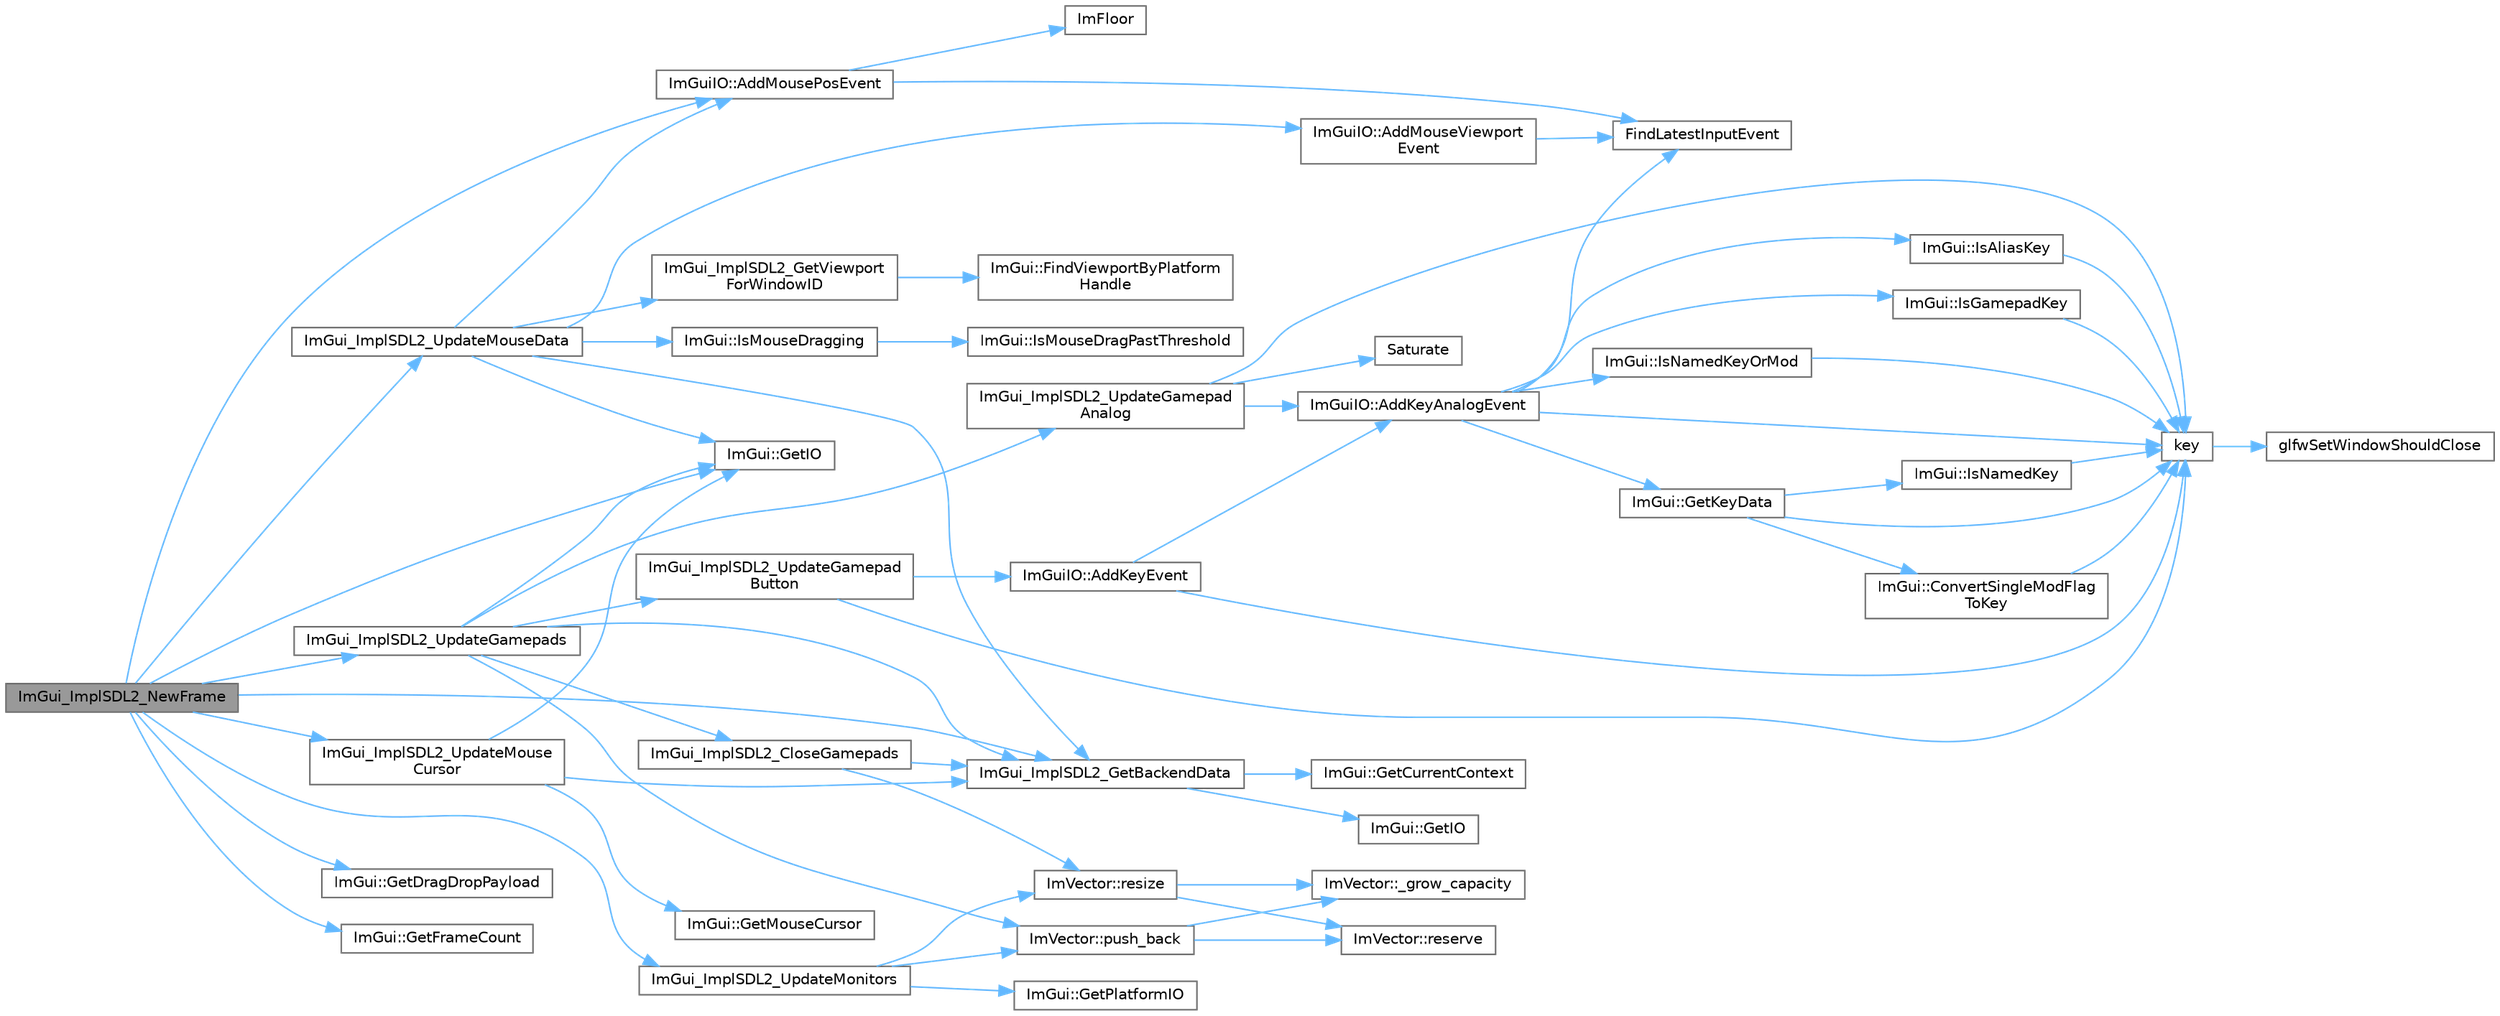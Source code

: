 digraph "ImGui_ImplSDL2_NewFrame"
{
 // LATEX_PDF_SIZE
  bgcolor="transparent";
  edge [fontname=Helvetica,fontsize=10,labelfontname=Helvetica,labelfontsize=10];
  node [fontname=Helvetica,fontsize=10,shape=box,height=0.2,width=0.4];
  rankdir="LR";
  Node1 [id="Node000001",label="ImGui_ImplSDL2_NewFrame",height=0.2,width=0.4,color="gray40", fillcolor="grey60", style="filled", fontcolor="black",tooltip=" "];
  Node1 -> Node2 [id="edge63_Node000001_Node000002",color="steelblue1",style="solid",tooltip=" "];
  Node2 [id="Node000002",label="ImGuiIO::AddMousePosEvent",height=0.2,width=0.4,color="grey40", fillcolor="white", style="filled",URL="$struct_im_gui_i_o.html#ab6423058bbb3503c3cf66e0e45ee606d",tooltip=" "];
  Node2 -> Node3 [id="edge64_Node000002_Node000003",color="steelblue1",style="solid",tooltip=" "];
  Node3 [id="Node000003",label="FindLatestInputEvent",height=0.2,width=0.4,color="grey40", fillcolor="white", style="filled",URL="$imgui_8cpp.html#ac07ec3acbc8eefe52f805b1ed55f670a",tooltip=" "];
  Node2 -> Node4 [id="edge65_Node000002_Node000004",color="steelblue1",style="solid",tooltip=" "];
  Node4 [id="Node000004",label="ImFloor",height=0.2,width=0.4,color="grey40", fillcolor="white", style="filled",URL="$imgui__internal_8h.html#a51a84b6be21807818b857a8565d97912",tooltip=" "];
  Node1 -> Node5 [id="edge66_Node000001_Node000005",color="steelblue1",style="solid",tooltip=" "];
  Node5 [id="Node000005",label="ImGui::GetDragDropPayload",height=0.2,width=0.4,color="grey40", fillcolor="white", style="filled",URL="$namespace_im_gui.html#a1756b37d61154de489f1520179b4e294",tooltip=" "];
  Node1 -> Node6 [id="edge67_Node000001_Node000006",color="steelblue1",style="solid",tooltip=" "];
  Node6 [id="Node000006",label="ImGui::GetFrameCount",height=0.2,width=0.4,color="grey40", fillcolor="white", style="filled",URL="$namespace_im_gui.html#a0180211f23fc10807dfc3d2f6e8681f9",tooltip=" "];
  Node1 -> Node7 [id="edge68_Node000001_Node000007",color="steelblue1",style="solid",tooltip=" "];
  Node7 [id="Node000007",label="ImGui::GetIO",height=0.2,width=0.4,color="grey40", fillcolor="white", style="filled",URL="$namespace_im_gui.html#a3179e560812f878f3961ce803a5d9302",tooltip=" "];
  Node1 -> Node8 [id="edge69_Node000001_Node000008",color="steelblue1",style="solid",tooltip=" "];
  Node8 [id="Node000008",label="ImGui_ImplSDL2_GetBackendData",height=0.2,width=0.4,color="grey40", fillcolor="white", style="filled",URL="$imgui__impl__sdl2_8cpp.html#a4cbf777d0d8d67b4637ff3ba69b4a16a",tooltip=" "];
  Node8 -> Node9 [id="edge70_Node000008_Node000009",color="steelblue1",style="solid",tooltip=" "];
  Node9 [id="Node000009",label="ImGui::GetCurrentContext",height=0.2,width=0.4,color="grey40", fillcolor="white", style="filled",URL="$namespace_im_gui.html#af557a6de5538099a0f6047eb994bbf42",tooltip=" "];
  Node8 -> Node10 [id="edge71_Node000008_Node000010",color="steelblue1",style="solid",tooltip=" "];
  Node10 [id="Node000010",label="ImGui::GetIO",height=0.2,width=0.4,color="grey40", fillcolor="white", style="filled",URL="$namespace_im_gui.html#a7dea7d0530868f078324f14a308f0c3c",tooltip=" "];
  Node1 -> Node11 [id="edge72_Node000001_Node000011",color="steelblue1",style="solid",tooltip=" "];
  Node11 [id="Node000011",label="ImGui_ImplSDL2_UpdateGamepads",height=0.2,width=0.4,color="grey40", fillcolor="white", style="filled",URL="$imgui__impl__sdl2_8cpp.html#a7b2a9dbc58586430deed32e4e6282c85",tooltip=" "];
  Node11 -> Node7 [id="edge73_Node000011_Node000007",color="steelblue1",style="solid",tooltip=" "];
  Node11 -> Node12 [id="edge74_Node000011_Node000012",color="steelblue1",style="solid",tooltip=" "];
  Node12 [id="Node000012",label="ImGui_ImplSDL2_CloseGamepads",height=0.2,width=0.4,color="grey40", fillcolor="white", style="filled",URL="$imgui__impl__sdl2_8cpp.html#a3be9523b1a37f459f2f06aa3f7a259bb",tooltip=" "];
  Node12 -> Node8 [id="edge75_Node000012_Node000008",color="steelblue1",style="solid",tooltip=" "];
  Node12 -> Node13 [id="edge76_Node000012_Node000013",color="steelblue1",style="solid",tooltip=" "];
  Node13 [id="Node000013",label="ImVector::resize",height=0.2,width=0.4,color="grey40", fillcolor="white", style="filled",URL="$struct_im_vector.html#ac371dd62e56ae486b1a5038cf07eee56",tooltip=" "];
  Node13 -> Node14 [id="edge77_Node000013_Node000014",color="steelblue1",style="solid",tooltip=" "];
  Node14 [id="Node000014",label="ImVector::_grow_capacity",height=0.2,width=0.4,color="grey40", fillcolor="white", style="filled",URL="$struct_im_vector.html#a3a097635d464b1b70dc7d59996a88b28",tooltip=" "];
  Node13 -> Node15 [id="edge78_Node000013_Node000015",color="steelblue1",style="solid",tooltip=" "];
  Node15 [id="Node000015",label="ImVector::reserve",height=0.2,width=0.4,color="grey40", fillcolor="white", style="filled",URL="$struct_im_vector.html#a0f14f5736c3372157856eebb67123b75",tooltip=" "];
  Node11 -> Node8 [id="edge79_Node000011_Node000008",color="steelblue1",style="solid",tooltip=" "];
  Node11 -> Node16 [id="edge80_Node000011_Node000016",color="steelblue1",style="solid",tooltip=" "];
  Node16 [id="Node000016",label="ImGui_ImplSDL2_UpdateGamepad\lAnalog",height=0.2,width=0.4,color="grey40", fillcolor="white", style="filled",URL="$imgui__impl__sdl2_8cpp.html#aa597adca6b8e08d425dd054b13b7b981",tooltip=" "];
  Node16 -> Node17 [id="edge81_Node000016_Node000017",color="steelblue1",style="solid",tooltip=" "];
  Node17 [id="Node000017",label="ImGuiIO::AddKeyAnalogEvent",height=0.2,width=0.4,color="grey40", fillcolor="white", style="filled",URL="$struct_im_gui_i_o.html#ac88dcffd1c6785d00eedd5616315e48c",tooltip=" "];
  Node17 -> Node3 [id="edge82_Node000017_Node000003",color="steelblue1",style="solid",tooltip=" "];
  Node17 -> Node18 [id="edge83_Node000017_Node000018",color="steelblue1",style="solid",tooltip=" "];
  Node18 [id="Node000018",label="ImGui::GetKeyData",height=0.2,width=0.4,color="grey40", fillcolor="white", style="filled",URL="$namespace_im_gui.html#a6d32d70d6beb45537b605508b78216c3",tooltip=" "];
  Node18 -> Node19 [id="edge84_Node000018_Node000019",color="steelblue1",style="solid",tooltip=" "];
  Node19 [id="Node000019",label="ImGui::ConvertSingleModFlag\lToKey",height=0.2,width=0.4,color="grey40", fillcolor="white", style="filled",URL="$namespace_im_gui.html#ad540a8f07e5834f77f76a84626cdc70e",tooltip=" "];
  Node19 -> Node20 [id="edge85_Node000019_Node000020",color="steelblue1",style="solid",tooltip=" "];
  Node20 [id="Node000020",label="key",height=0.2,width=0.4,color="grey40", fillcolor="white", style="filled",URL="$gears_8c.html#accd6b5b92b78666e36543412d4ac14cd",tooltip=" "];
  Node20 -> Node21 [id="edge86_Node000020_Node000021",color="steelblue1",style="solid",tooltip=" "];
  Node21 [id="Node000021",label="glfwSetWindowShouldClose",height=0.2,width=0.4,color="grey40", fillcolor="white", style="filled",URL="$group__window.html#ga1cadeda7a1e2f224e06a8415d30741aa",tooltip="Sets the close flag of the specified window."];
  Node18 -> Node22 [id="edge87_Node000018_Node000022",color="steelblue1",style="solid",tooltip=" "];
  Node22 [id="Node000022",label="ImGui::IsNamedKey",height=0.2,width=0.4,color="grey40", fillcolor="white", style="filled",URL="$namespace_im_gui.html#a1e6a2ce7696a25d0dd0cf318e3b48a33",tooltip=" "];
  Node22 -> Node20 [id="edge88_Node000022_Node000020",color="steelblue1",style="solid",tooltip=" "];
  Node18 -> Node20 [id="edge89_Node000018_Node000020",color="steelblue1",style="solid",tooltip=" "];
  Node17 -> Node23 [id="edge90_Node000017_Node000023",color="steelblue1",style="solid",tooltip=" "];
  Node23 [id="Node000023",label="ImGui::IsAliasKey",height=0.2,width=0.4,color="grey40", fillcolor="white", style="filled",URL="$namespace_im_gui.html#ac8e09701fd3ff94f49df16ecd6526149",tooltip=" "];
  Node23 -> Node20 [id="edge91_Node000023_Node000020",color="steelblue1",style="solid",tooltip=" "];
  Node17 -> Node24 [id="edge92_Node000017_Node000024",color="steelblue1",style="solid",tooltip=" "];
  Node24 [id="Node000024",label="ImGui::IsGamepadKey",height=0.2,width=0.4,color="grey40", fillcolor="white", style="filled",URL="$namespace_im_gui.html#acbf72e4cb07d326caf3c9b2c29d543d6",tooltip=" "];
  Node24 -> Node20 [id="edge93_Node000024_Node000020",color="steelblue1",style="solid",tooltip=" "];
  Node17 -> Node25 [id="edge94_Node000017_Node000025",color="steelblue1",style="solid",tooltip=" "];
  Node25 [id="Node000025",label="ImGui::IsNamedKeyOrMod",height=0.2,width=0.4,color="grey40", fillcolor="white", style="filled",URL="$namespace_im_gui.html#ad97807fb804a4d11866e5bca7d08d59c",tooltip=" "];
  Node25 -> Node20 [id="edge95_Node000025_Node000020",color="steelblue1",style="solid",tooltip=" "];
  Node17 -> Node20 [id="edge96_Node000017_Node000020",color="steelblue1",style="solid",tooltip=" "];
  Node16 -> Node20 [id="edge97_Node000016_Node000020",color="steelblue1",style="solid",tooltip=" "];
  Node16 -> Node26 [id="edge98_Node000016_Node000026",color="steelblue1",style="solid",tooltip=" "];
  Node26 [id="Node000026",label="Saturate",height=0.2,width=0.4,color="grey40", fillcolor="white", style="filled",URL="$imgui__impl__sdl2_8cpp.html#a741f7497ba921fe9c841162c86a4493d",tooltip=" "];
  Node11 -> Node27 [id="edge99_Node000011_Node000027",color="steelblue1",style="solid",tooltip=" "];
  Node27 [id="Node000027",label="ImGui_ImplSDL2_UpdateGamepad\lButton",height=0.2,width=0.4,color="grey40", fillcolor="white", style="filled",URL="$imgui__impl__sdl2_8cpp.html#ade47a1476d35b1ab416cba6dc5b1ca7d",tooltip=" "];
  Node27 -> Node28 [id="edge100_Node000027_Node000028",color="steelblue1",style="solid",tooltip=" "];
  Node28 [id="Node000028",label="ImGuiIO::AddKeyEvent",height=0.2,width=0.4,color="grey40", fillcolor="white", style="filled",URL="$struct_im_gui_i_o.html#a50c3ab6883647aacdf5153a4dbe2cdbe",tooltip=" "];
  Node28 -> Node17 [id="edge101_Node000028_Node000017",color="steelblue1",style="solid",tooltip=" "];
  Node28 -> Node20 [id="edge102_Node000028_Node000020",color="steelblue1",style="solid",tooltip=" "];
  Node27 -> Node20 [id="edge103_Node000027_Node000020",color="steelblue1",style="solid",tooltip=" "];
  Node11 -> Node29 [id="edge104_Node000011_Node000029",color="steelblue1",style="solid",tooltip=" "];
  Node29 [id="Node000029",label="ImVector::push_back",height=0.2,width=0.4,color="grey40", fillcolor="white", style="filled",URL="$struct_im_vector.html#aab5df48e0711a48bd12f3206e08c4108",tooltip=" "];
  Node29 -> Node14 [id="edge105_Node000029_Node000014",color="steelblue1",style="solid",tooltip=" "];
  Node29 -> Node15 [id="edge106_Node000029_Node000015",color="steelblue1",style="solid",tooltip=" "];
  Node1 -> Node30 [id="edge107_Node000001_Node000030",color="steelblue1",style="solid",tooltip=" "];
  Node30 [id="Node000030",label="ImGui_ImplSDL2_UpdateMonitors",height=0.2,width=0.4,color="grey40", fillcolor="white", style="filled",URL="$imgui__impl__sdl2_8cpp.html#aee3cb86ae119d8c5b03197b398498de6",tooltip=" "];
  Node30 -> Node31 [id="edge108_Node000030_Node000031",color="steelblue1",style="solid",tooltip=" "];
  Node31 [id="Node000031",label="ImGui::GetPlatformIO",height=0.2,width=0.4,color="grey40", fillcolor="white", style="filled",URL="$namespace_im_gui.html#a3edc2b6129cbf1e8d247c6d03c344065",tooltip=" "];
  Node30 -> Node29 [id="edge109_Node000030_Node000029",color="steelblue1",style="solid",tooltip=" "];
  Node30 -> Node13 [id="edge110_Node000030_Node000013",color="steelblue1",style="solid",tooltip=" "];
  Node1 -> Node32 [id="edge111_Node000001_Node000032",color="steelblue1",style="solid",tooltip=" "];
  Node32 [id="Node000032",label="ImGui_ImplSDL2_UpdateMouse\lCursor",height=0.2,width=0.4,color="grey40", fillcolor="white", style="filled",URL="$imgui__impl__sdl2_8cpp.html#afdc67821452f561c34af5d7a1db9adda",tooltip=" "];
  Node32 -> Node7 [id="edge112_Node000032_Node000007",color="steelblue1",style="solid",tooltip=" "];
  Node32 -> Node33 [id="edge113_Node000032_Node000033",color="steelblue1",style="solid",tooltip=" "];
  Node33 [id="Node000033",label="ImGui::GetMouseCursor",height=0.2,width=0.4,color="grey40", fillcolor="white", style="filled",URL="$namespace_im_gui.html#a3b955bb840a2411f7c19ac6687d57392",tooltip=" "];
  Node32 -> Node8 [id="edge114_Node000032_Node000008",color="steelblue1",style="solid",tooltip=" "];
  Node1 -> Node34 [id="edge115_Node000001_Node000034",color="steelblue1",style="solid",tooltip=" "];
  Node34 [id="Node000034",label="ImGui_ImplSDL2_UpdateMouseData",height=0.2,width=0.4,color="grey40", fillcolor="white", style="filled",URL="$imgui__impl__sdl2_8cpp.html#aa536172923c12f98484157e5b3bf2aeb",tooltip=" "];
  Node34 -> Node2 [id="edge116_Node000034_Node000002",color="steelblue1",style="solid",tooltip=" "];
  Node34 -> Node35 [id="edge117_Node000034_Node000035",color="steelblue1",style="solid",tooltip=" "];
  Node35 [id="Node000035",label="ImGuiIO::AddMouseViewport\lEvent",height=0.2,width=0.4,color="grey40", fillcolor="white", style="filled",URL="$struct_im_gui_i_o.html#a635370412c063b2ac8f66fdd4abf9709",tooltip=" "];
  Node35 -> Node3 [id="edge118_Node000035_Node000003",color="steelblue1",style="solid",tooltip=" "];
  Node34 -> Node7 [id="edge119_Node000034_Node000007",color="steelblue1",style="solid",tooltip=" "];
  Node34 -> Node8 [id="edge120_Node000034_Node000008",color="steelblue1",style="solid",tooltip=" "];
  Node34 -> Node36 [id="edge121_Node000034_Node000036",color="steelblue1",style="solid",tooltip=" "];
  Node36 [id="Node000036",label="ImGui_ImplSDL2_GetViewport\lForWindowID",height=0.2,width=0.4,color="grey40", fillcolor="white", style="filled",URL="$imgui__impl__sdl2_8cpp.html#a174ec0734e96cab1a1502692e3ffda30",tooltip=" "];
  Node36 -> Node37 [id="edge122_Node000036_Node000037",color="steelblue1",style="solid",tooltip=" "];
  Node37 [id="Node000037",label="ImGui::FindViewportByPlatform\lHandle",height=0.2,width=0.4,color="grey40", fillcolor="white", style="filled",URL="$namespace_im_gui.html#a53bee8c14cf414a6df4177945ef8cec0",tooltip=" "];
  Node34 -> Node38 [id="edge123_Node000034_Node000038",color="steelblue1",style="solid",tooltip=" "];
  Node38 [id="Node000038",label="ImGui::IsMouseDragging",height=0.2,width=0.4,color="grey40", fillcolor="white", style="filled",URL="$namespace_im_gui.html#a0fc57160c83b9f2707fa762f8ac2f8ba",tooltip=" "];
  Node38 -> Node39 [id="edge124_Node000038_Node000039",color="steelblue1",style="solid",tooltip=" "];
  Node39 [id="Node000039",label="ImGui::IsMouseDragPastThreshold",height=0.2,width=0.4,color="grey40", fillcolor="white", style="filled",URL="$namespace_im_gui.html#ad1b3473eaad344022a022acfd45b0f5c",tooltip=" "];
}
